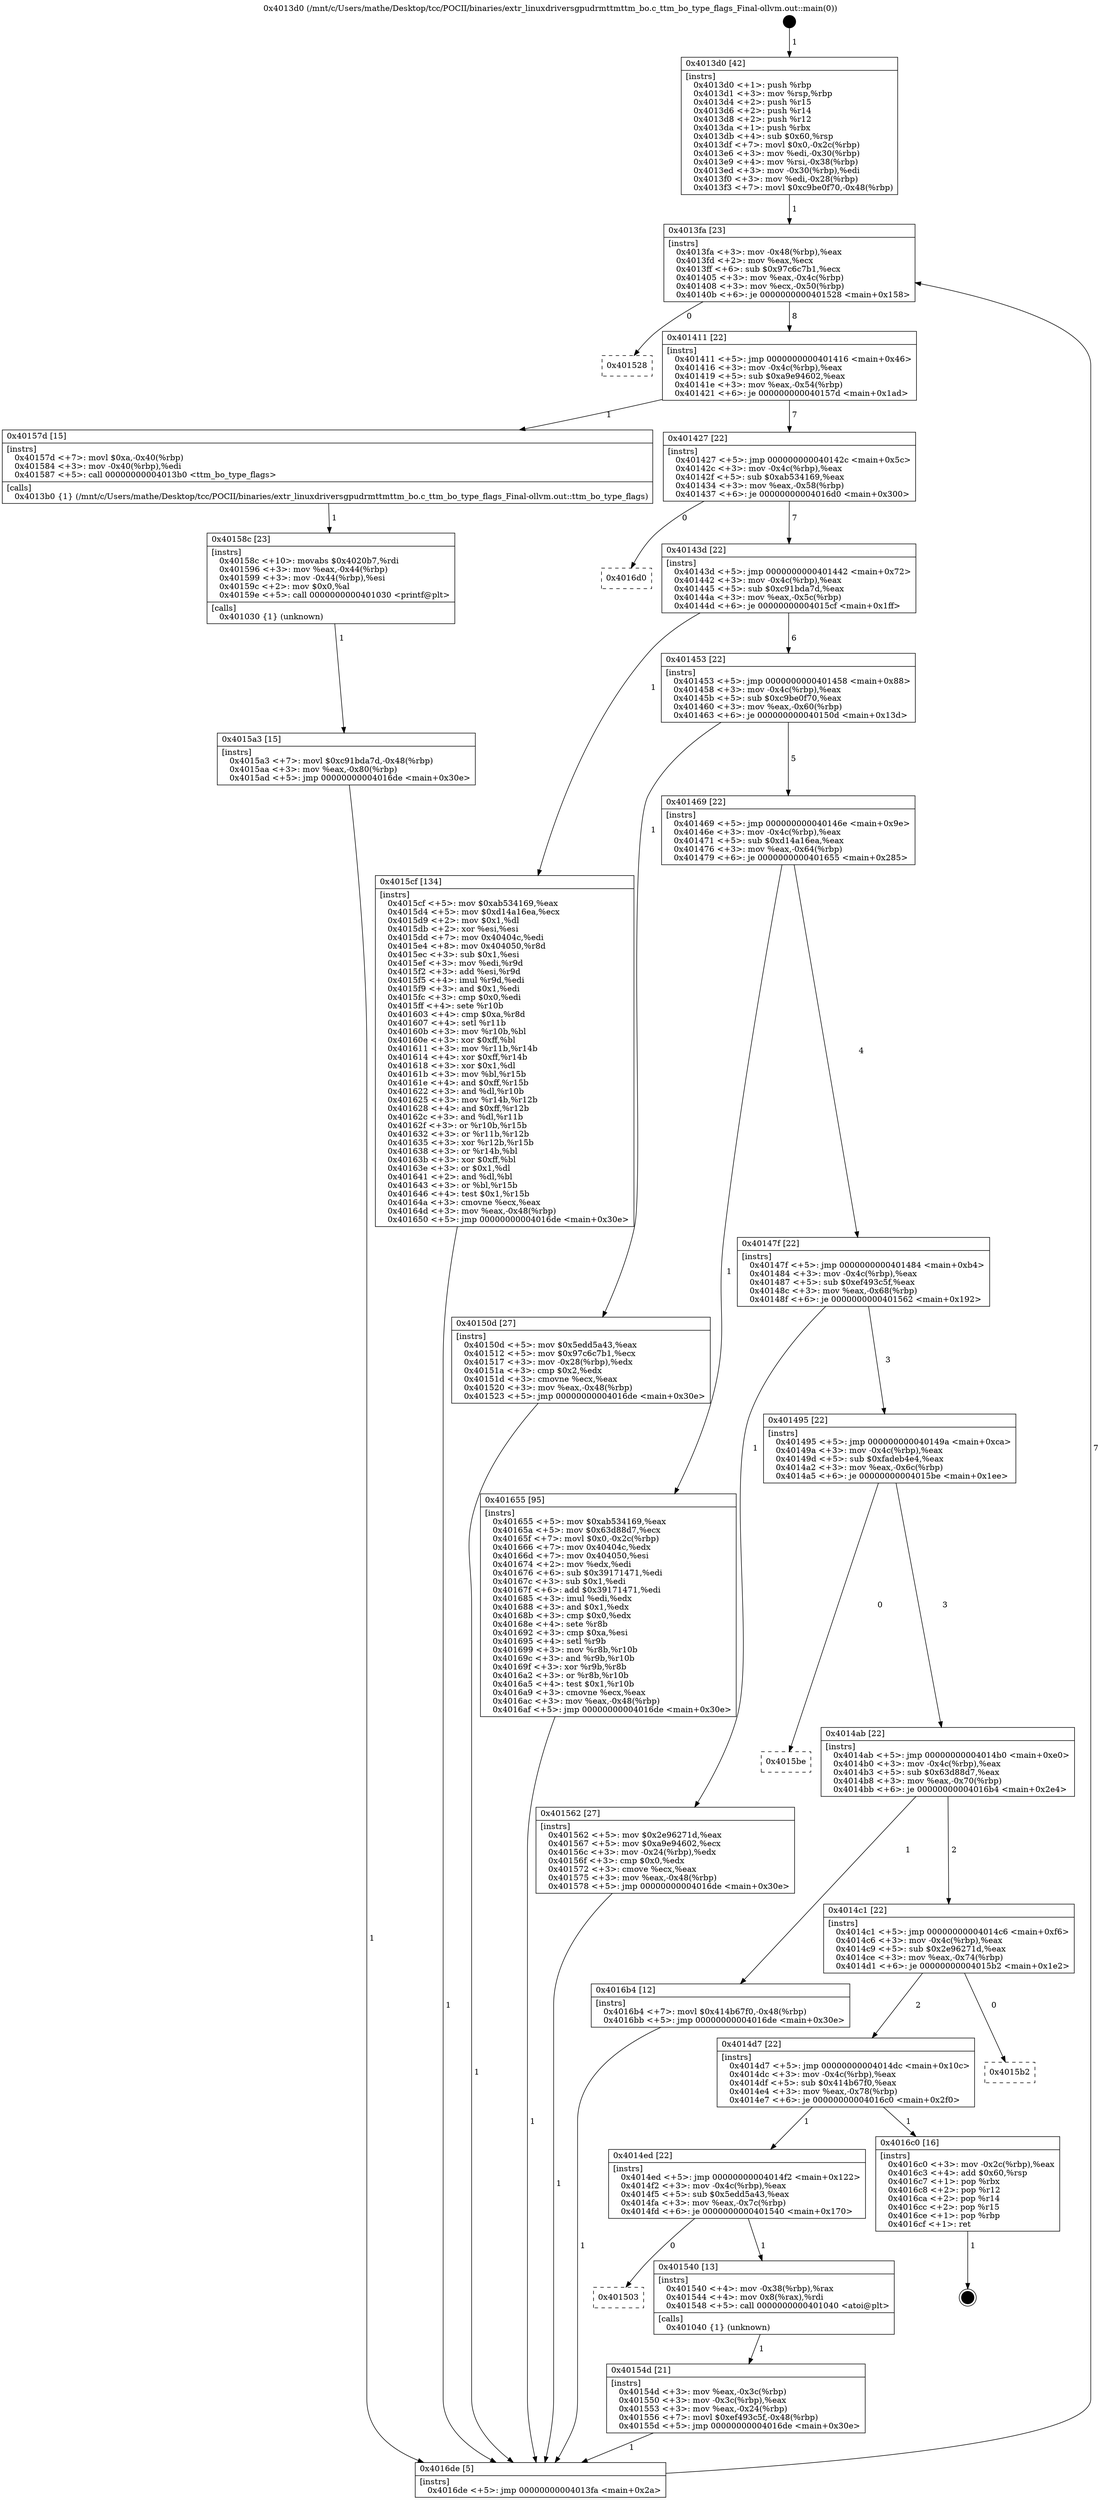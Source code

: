 digraph "0x4013d0" {
  label = "0x4013d0 (/mnt/c/Users/mathe/Desktop/tcc/POCII/binaries/extr_linuxdriversgpudrmttmttm_bo.c_ttm_bo_type_flags_Final-ollvm.out::main(0))"
  labelloc = "t"
  node[shape=record]

  Entry [label="",width=0.3,height=0.3,shape=circle,fillcolor=black,style=filled]
  "0x4013fa" [label="{
     0x4013fa [23]\l
     | [instrs]\l
     &nbsp;&nbsp;0x4013fa \<+3\>: mov -0x48(%rbp),%eax\l
     &nbsp;&nbsp;0x4013fd \<+2\>: mov %eax,%ecx\l
     &nbsp;&nbsp;0x4013ff \<+6\>: sub $0x97c6c7b1,%ecx\l
     &nbsp;&nbsp;0x401405 \<+3\>: mov %eax,-0x4c(%rbp)\l
     &nbsp;&nbsp;0x401408 \<+3\>: mov %ecx,-0x50(%rbp)\l
     &nbsp;&nbsp;0x40140b \<+6\>: je 0000000000401528 \<main+0x158\>\l
  }"]
  "0x401528" [label="{
     0x401528\l
  }", style=dashed]
  "0x401411" [label="{
     0x401411 [22]\l
     | [instrs]\l
     &nbsp;&nbsp;0x401411 \<+5\>: jmp 0000000000401416 \<main+0x46\>\l
     &nbsp;&nbsp;0x401416 \<+3\>: mov -0x4c(%rbp),%eax\l
     &nbsp;&nbsp;0x401419 \<+5\>: sub $0xa9e94602,%eax\l
     &nbsp;&nbsp;0x40141e \<+3\>: mov %eax,-0x54(%rbp)\l
     &nbsp;&nbsp;0x401421 \<+6\>: je 000000000040157d \<main+0x1ad\>\l
  }"]
  Exit [label="",width=0.3,height=0.3,shape=circle,fillcolor=black,style=filled,peripheries=2]
  "0x40157d" [label="{
     0x40157d [15]\l
     | [instrs]\l
     &nbsp;&nbsp;0x40157d \<+7\>: movl $0xa,-0x40(%rbp)\l
     &nbsp;&nbsp;0x401584 \<+3\>: mov -0x40(%rbp),%edi\l
     &nbsp;&nbsp;0x401587 \<+5\>: call 00000000004013b0 \<ttm_bo_type_flags\>\l
     | [calls]\l
     &nbsp;&nbsp;0x4013b0 \{1\} (/mnt/c/Users/mathe/Desktop/tcc/POCII/binaries/extr_linuxdriversgpudrmttmttm_bo.c_ttm_bo_type_flags_Final-ollvm.out::ttm_bo_type_flags)\l
  }"]
  "0x401427" [label="{
     0x401427 [22]\l
     | [instrs]\l
     &nbsp;&nbsp;0x401427 \<+5\>: jmp 000000000040142c \<main+0x5c\>\l
     &nbsp;&nbsp;0x40142c \<+3\>: mov -0x4c(%rbp),%eax\l
     &nbsp;&nbsp;0x40142f \<+5\>: sub $0xab534169,%eax\l
     &nbsp;&nbsp;0x401434 \<+3\>: mov %eax,-0x58(%rbp)\l
     &nbsp;&nbsp;0x401437 \<+6\>: je 00000000004016d0 \<main+0x300\>\l
  }"]
  "0x4015a3" [label="{
     0x4015a3 [15]\l
     | [instrs]\l
     &nbsp;&nbsp;0x4015a3 \<+7\>: movl $0xc91bda7d,-0x48(%rbp)\l
     &nbsp;&nbsp;0x4015aa \<+3\>: mov %eax,-0x80(%rbp)\l
     &nbsp;&nbsp;0x4015ad \<+5\>: jmp 00000000004016de \<main+0x30e\>\l
  }"]
  "0x4016d0" [label="{
     0x4016d0\l
  }", style=dashed]
  "0x40143d" [label="{
     0x40143d [22]\l
     | [instrs]\l
     &nbsp;&nbsp;0x40143d \<+5\>: jmp 0000000000401442 \<main+0x72\>\l
     &nbsp;&nbsp;0x401442 \<+3\>: mov -0x4c(%rbp),%eax\l
     &nbsp;&nbsp;0x401445 \<+5\>: sub $0xc91bda7d,%eax\l
     &nbsp;&nbsp;0x40144a \<+3\>: mov %eax,-0x5c(%rbp)\l
     &nbsp;&nbsp;0x40144d \<+6\>: je 00000000004015cf \<main+0x1ff\>\l
  }"]
  "0x40158c" [label="{
     0x40158c [23]\l
     | [instrs]\l
     &nbsp;&nbsp;0x40158c \<+10\>: movabs $0x4020b7,%rdi\l
     &nbsp;&nbsp;0x401596 \<+3\>: mov %eax,-0x44(%rbp)\l
     &nbsp;&nbsp;0x401599 \<+3\>: mov -0x44(%rbp),%esi\l
     &nbsp;&nbsp;0x40159c \<+2\>: mov $0x0,%al\l
     &nbsp;&nbsp;0x40159e \<+5\>: call 0000000000401030 \<printf@plt\>\l
     | [calls]\l
     &nbsp;&nbsp;0x401030 \{1\} (unknown)\l
  }"]
  "0x4015cf" [label="{
     0x4015cf [134]\l
     | [instrs]\l
     &nbsp;&nbsp;0x4015cf \<+5\>: mov $0xab534169,%eax\l
     &nbsp;&nbsp;0x4015d4 \<+5\>: mov $0xd14a16ea,%ecx\l
     &nbsp;&nbsp;0x4015d9 \<+2\>: mov $0x1,%dl\l
     &nbsp;&nbsp;0x4015db \<+2\>: xor %esi,%esi\l
     &nbsp;&nbsp;0x4015dd \<+7\>: mov 0x40404c,%edi\l
     &nbsp;&nbsp;0x4015e4 \<+8\>: mov 0x404050,%r8d\l
     &nbsp;&nbsp;0x4015ec \<+3\>: sub $0x1,%esi\l
     &nbsp;&nbsp;0x4015ef \<+3\>: mov %edi,%r9d\l
     &nbsp;&nbsp;0x4015f2 \<+3\>: add %esi,%r9d\l
     &nbsp;&nbsp;0x4015f5 \<+4\>: imul %r9d,%edi\l
     &nbsp;&nbsp;0x4015f9 \<+3\>: and $0x1,%edi\l
     &nbsp;&nbsp;0x4015fc \<+3\>: cmp $0x0,%edi\l
     &nbsp;&nbsp;0x4015ff \<+4\>: sete %r10b\l
     &nbsp;&nbsp;0x401603 \<+4\>: cmp $0xa,%r8d\l
     &nbsp;&nbsp;0x401607 \<+4\>: setl %r11b\l
     &nbsp;&nbsp;0x40160b \<+3\>: mov %r10b,%bl\l
     &nbsp;&nbsp;0x40160e \<+3\>: xor $0xff,%bl\l
     &nbsp;&nbsp;0x401611 \<+3\>: mov %r11b,%r14b\l
     &nbsp;&nbsp;0x401614 \<+4\>: xor $0xff,%r14b\l
     &nbsp;&nbsp;0x401618 \<+3\>: xor $0x1,%dl\l
     &nbsp;&nbsp;0x40161b \<+3\>: mov %bl,%r15b\l
     &nbsp;&nbsp;0x40161e \<+4\>: and $0xff,%r15b\l
     &nbsp;&nbsp;0x401622 \<+3\>: and %dl,%r10b\l
     &nbsp;&nbsp;0x401625 \<+3\>: mov %r14b,%r12b\l
     &nbsp;&nbsp;0x401628 \<+4\>: and $0xff,%r12b\l
     &nbsp;&nbsp;0x40162c \<+3\>: and %dl,%r11b\l
     &nbsp;&nbsp;0x40162f \<+3\>: or %r10b,%r15b\l
     &nbsp;&nbsp;0x401632 \<+3\>: or %r11b,%r12b\l
     &nbsp;&nbsp;0x401635 \<+3\>: xor %r12b,%r15b\l
     &nbsp;&nbsp;0x401638 \<+3\>: or %r14b,%bl\l
     &nbsp;&nbsp;0x40163b \<+3\>: xor $0xff,%bl\l
     &nbsp;&nbsp;0x40163e \<+3\>: or $0x1,%dl\l
     &nbsp;&nbsp;0x401641 \<+2\>: and %dl,%bl\l
     &nbsp;&nbsp;0x401643 \<+3\>: or %bl,%r15b\l
     &nbsp;&nbsp;0x401646 \<+4\>: test $0x1,%r15b\l
     &nbsp;&nbsp;0x40164a \<+3\>: cmovne %ecx,%eax\l
     &nbsp;&nbsp;0x40164d \<+3\>: mov %eax,-0x48(%rbp)\l
     &nbsp;&nbsp;0x401650 \<+5\>: jmp 00000000004016de \<main+0x30e\>\l
  }"]
  "0x401453" [label="{
     0x401453 [22]\l
     | [instrs]\l
     &nbsp;&nbsp;0x401453 \<+5\>: jmp 0000000000401458 \<main+0x88\>\l
     &nbsp;&nbsp;0x401458 \<+3\>: mov -0x4c(%rbp),%eax\l
     &nbsp;&nbsp;0x40145b \<+5\>: sub $0xc9be0f70,%eax\l
     &nbsp;&nbsp;0x401460 \<+3\>: mov %eax,-0x60(%rbp)\l
     &nbsp;&nbsp;0x401463 \<+6\>: je 000000000040150d \<main+0x13d\>\l
  }"]
  "0x40154d" [label="{
     0x40154d [21]\l
     | [instrs]\l
     &nbsp;&nbsp;0x40154d \<+3\>: mov %eax,-0x3c(%rbp)\l
     &nbsp;&nbsp;0x401550 \<+3\>: mov -0x3c(%rbp),%eax\l
     &nbsp;&nbsp;0x401553 \<+3\>: mov %eax,-0x24(%rbp)\l
     &nbsp;&nbsp;0x401556 \<+7\>: movl $0xef493c5f,-0x48(%rbp)\l
     &nbsp;&nbsp;0x40155d \<+5\>: jmp 00000000004016de \<main+0x30e\>\l
  }"]
  "0x40150d" [label="{
     0x40150d [27]\l
     | [instrs]\l
     &nbsp;&nbsp;0x40150d \<+5\>: mov $0x5edd5a43,%eax\l
     &nbsp;&nbsp;0x401512 \<+5\>: mov $0x97c6c7b1,%ecx\l
     &nbsp;&nbsp;0x401517 \<+3\>: mov -0x28(%rbp),%edx\l
     &nbsp;&nbsp;0x40151a \<+3\>: cmp $0x2,%edx\l
     &nbsp;&nbsp;0x40151d \<+3\>: cmovne %ecx,%eax\l
     &nbsp;&nbsp;0x401520 \<+3\>: mov %eax,-0x48(%rbp)\l
     &nbsp;&nbsp;0x401523 \<+5\>: jmp 00000000004016de \<main+0x30e\>\l
  }"]
  "0x401469" [label="{
     0x401469 [22]\l
     | [instrs]\l
     &nbsp;&nbsp;0x401469 \<+5\>: jmp 000000000040146e \<main+0x9e\>\l
     &nbsp;&nbsp;0x40146e \<+3\>: mov -0x4c(%rbp),%eax\l
     &nbsp;&nbsp;0x401471 \<+5\>: sub $0xd14a16ea,%eax\l
     &nbsp;&nbsp;0x401476 \<+3\>: mov %eax,-0x64(%rbp)\l
     &nbsp;&nbsp;0x401479 \<+6\>: je 0000000000401655 \<main+0x285\>\l
  }"]
  "0x4016de" [label="{
     0x4016de [5]\l
     | [instrs]\l
     &nbsp;&nbsp;0x4016de \<+5\>: jmp 00000000004013fa \<main+0x2a\>\l
  }"]
  "0x4013d0" [label="{
     0x4013d0 [42]\l
     | [instrs]\l
     &nbsp;&nbsp;0x4013d0 \<+1\>: push %rbp\l
     &nbsp;&nbsp;0x4013d1 \<+3\>: mov %rsp,%rbp\l
     &nbsp;&nbsp;0x4013d4 \<+2\>: push %r15\l
     &nbsp;&nbsp;0x4013d6 \<+2\>: push %r14\l
     &nbsp;&nbsp;0x4013d8 \<+2\>: push %r12\l
     &nbsp;&nbsp;0x4013da \<+1\>: push %rbx\l
     &nbsp;&nbsp;0x4013db \<+4\>: sub $0x60,%rsp\l
     &nbsp;&nbsp;0x4013df \<+7\>: movl $0x0,-0x2c(%rbp)\l
     &nbsp;&nbsp;0x4013e6 \<+3\>: mov %edi,-0x30(%rbp)\l
     &nbsp;&nbsp;0x4013e9 \<+4\>: mov %rsi,-0x38(%rbp)\l
     &nbsp;&nbsp;0x4013ed \<+3\>: mov -0x30(%rbp),%edi\l
     &nbsp;&nbsp;0x4013f0 \<+3\>: mov %edi,-0x28(%rbp)\l
     &nbsp;&nbsp;0x4013f3 \<+7\>: movl $0xc9be0f70,-0x48(%rbp)\l
  }"]
  "0x401503" [label="{
     0x401503\l
  }", style=dashed]
  "0x401655" [label="{
     0x401655 [95]\l
     | [instrs]\l
     &nbsp;&nbsp;0x401655 \<+5\>: mov $0xab534169,%eax\l
     &nbsp;&nbsp;0x40165a \<+5\>: mov $0x63d88d7,%ecx\l
     &nbsp;&nbsp;0x40165f \<+7\>: movl $0x0,-0x2c(%rbp)\l
     &nbsp;&nbsp;0x401666 \<+7\>: mov 0x40404c,%edx\l
     &nbsp;&nbsp;0x40166d \<+7\>: mov 0x404050,%esi\l
     &nbsp;&nbsp;0x401674 \<+2\>: mov %edx,%edi\l
     &nbsp;&nbsp;0x401676 \<+6\>: sub $0x39171471,%edi\l
     &nbsp;&nbsp;0x40167c \<+3\>: sub $0x1,%edi\l
     &nbsp;&nbsp;0x40167f \<+6\>: add $0x39171471,%edi\l
     &nbsp;&nbsp;0x401685 \<+3\>: imul %edi,%edx\l
     &nbsp;&nbsp;0x401688 \<+3\>: and $0x1,%edx\l
     &nbsp;&nbsp;0x40168b \<+3\>: cmp $0x0,%edx\l
     &nbsp;&nbsp;0x40168e \<+4\>: sete %r8b\l
     &nbsp;&nbsp;0x401692 \<+3\>: cmp $0xa,%esi\l
     &nbsp;&nbsp;0x401695 \<+4\>: setl %r9b\l
     &nbsp;&nbsp;0x401699 \<+3\>: mov %r8b,%r10b\l
     &nbsp;&nbsp;0x40169c \<+3\>: and %r9b,%r10b\l
     &nbsp;&nbsp;0x40169f \<+3\>: xor %r9b,%r8b\l
     &nbsp;&nbsp;0x4016a2 \<+3\>: or %r8b,%r10b\l
     &nbsp;&nbsp;0x4016a5 \<+4\>: test $0x1,%r10b\l
     &nbsp;&nbsp;0x4016a9 \<+3\>: cmovne %ecx,%eax\l
     &nbsp;&nbsp;0x4016ac \<+3\>: mov %eax,-0x48(%rbp)\l
     &nbsp;&nbsp;0x4016af \<+5\>: jmp 00000000004016de \<main+0x30e\>\l
  }"]
  "0x40147f" [label="{
     0x40147f [22]\l
     | [instrs]\l
     &nbsp;&nbsp;0x40147f \<+5\>: jmp 0000000000401484 \<main+0xb4\>\l
     &nbsp;&nbsp;0x401484 \<+3\>: mov -0x4c(%rbp),%eax\l
     &nbsp;&nbsp;0x401487 \<+5\>: sub $0xef493c5f,%eax\l
     &nbsp;&nbsp;0x40148c \<+3\>: mov %eax,-0x68(%rbp)\l
     &nbsp;&nbsp;0x40148f \<+6\>: je 0000000000401562 \<main+0x192\>\l
  }"]
  "0x401540" [label="{
     0x401540 [13]\l
     | [instrs]\l
     &nbsp;&nbsp;0x401540 \<+4\>: mov -0x38(%rbp),%rax\l
     &nbsp;&nbsp;0x401544 \<+4\>: mov 0x8(%rax),%rdi\l
     &nbsp;&nbsp;0x401548 \<+5\>: call 0000000000401040 \<atoi@plt\>\l
     | [calls]\l
     &nbsp;&nbsp;0x401040 \{1\} (unknown)\l
  }"]
  "0x401562" [label="{
     0x401562 [27]\l
     | [instrs]\l
     &nbsp;&nbsp;0x401562 \<+5\>: mov $0x2e96271d,%eax\l
     &nbsp;&nbsp;0x401567 \<+5\>: mov $0xa9e94602,%ecx\l
     &nbsp;&nbsp;0x40156c \<+3\>: mov -0x24(%rbp),%edx\l
     &nbsp;&nbsp;0x40156f \<+3\>: cmp $0x0,%edx\l
     &nbsp;&nbsp;0x401572 \<+3\>: cmove %ecx,%eax\l
     &nbsp;&nbsp;0x401575 \<+3\>: mov %eax,-0x48(%rbp)\l
     &nbsp;&nbsp;0x401578 \<+5\>: jmp 00000000004016de \<main+0x30e\>\l
  }"]
  "0x401495" [label="{
     0x401495 [22]\l
     | [instrs]\l
     &nbsp;&nbsp;0x401495 \<+5\>: jmp 000000000040149a \<main+0xca\>\l
     &nbsp;&nbsp;0x40149a \<+3\>: mov -0x4c(%rbp),%eax\l
     &nbsp;&nbsp;0x40149d \<+5\>: sub $0xfadeb4e4,%eax\l
     &nbsp;&nbsp;0x4014a2 \<+3\>: mov %eax,-0x6c(%rbp)\l
     &nbsp;&nbsp;0x4014a5 \<+6\>: je 00000000004015be \<main+0x1ee\>\l
  }"]
  "0x4014ed" [label="{
     0x4014ed [22]\l
     | [instrs]\l
     &nbsp;&nbsp;0x4014ed \<+5\>: jmp 00000000004014f2 \<main+0x122\>\l
     &nbsp;&nbsp;0x4014f2 \<+3\>: mov -0x4c(%rbp),%eax\l
     &nbsp;&nbsp;0x4014f5 \<+5\>: sub $0x5edd5a43,%eax\l
     &nbsp;&nbsp;0x4014fa \<+3\>: mov %eax,-0x7c(%rbp)\l
     &nbsp;&nbsp;0x4014fd \<+6\>: je 0000000000401540 \<main+0x170\>\l
  }"]
  "0x4015be" [label="{
     0x4015be\l
  }", style=dashed]
  "0x4014ab" [label="{
     0x4014ab [22]\l
     | [instrs]\l
     &nbsp;&nbsp;0x4014ab \<+5\>: jmp 00000000004014b0 \<main+0xe0\>\l
     &nbsp;&nbsp;0x4014b0 \<+3\>: mov -0x4c(%rbp),%eax\l
     &nbsp;&nbsp;0x4014b3 \<+5\>: sub $0x63d88d7,%eax\l
     &nbsp;&nbsp;0x4014b8 \<+3\>: mov %eax,-0x70(%rbp)\l
     &nbsp;&nbsp;0x4014bb \<+6\>: je 00000000004016b4 \<main+0x2e4\>\l
  }"]
  "0x4016c0" [label="{
     0x4016c0 [16]\l
     | [instrs]\l
     &nbsp;&nbsp;0x4016c0 \<+3\>: mov -0x2c(%rbp),%eax\l
     &nbsp;&nbsp;0x4016c3 \<+4\>: add $0x60,%rsp\l
     &nbsp;&nbsp;0x4016c7 \<+1\>: pop %rbx\l
     &nbsp;&nbsp;0x4016c8 \<+2\>: pop %r12\l
     &nbsp;&nbsp;0x4016ca \<+2\>: pop %r14\l
     &nbsp;&nbsp;0x4016cc \<+2\>: pop %r15\l
     &nbsp;&nbsp;0x4016ce \<+1\>: pop %rbp\l
     &nbsp;&nbsp;0x4016cf \<+1\>: ret\l
  }"]
  "0x4016b4" [label="{
     0x4016b4 [12]\l
     | [instrs]\l
     &nbsp;&nbsp;0x4016b4 \<+7\>: movl $0x414b67f0,-0x48(%rbp)\l
     &nbsp;&nbsp;0x4016bb \<+5\>: jmp 00000000004016de \<main+0x30e\>\l
  }"]
  "0x4014c1" [label="{
     0x4014c1 [22]\l
     | [instrs]\l
     &nbsp;&nbsp;0x4014c1 \<+5\>: jmp 00000000004014c6 \<main+0xf6\>\l
     &nbsp;&nbsp;0x4014c6 \<+3\>: mov -0x4c(%rbp),%eax\l
     &nbsp;&nbsp;0x4014c9 \<+5\>: sub $0x2e96271d,%eax\l
     &nbsp;&nbsp;0x4014ce \<+3\>: mov %eax,-0x74(%rbp)\l
     &nbsp;&nbsp;0x4014d1 \<+6\>: je 00000000004015b2 \<main+0x1e2\>\l
  }"]
  "0x4014d7" [label="{
     0x4014d7 [22]\l
     | [instrs]\l
     &nbsp;&nbsp;0x4014d7 \<+5\>: jmp 00000000004014dc \<main+0x10c\>\l
     &nbsp;&nbsp;0x4014dc \<+3\>: mov -0x4c(%rbp),%eax\l
     &nbsp;&nbsp;0x4014df \<+5\>: sub $0x414b67f0,%eax\l
     &nbsp;&nbsp;0x4014e4 \<+3\>: mov %eax,-0x78(%rbp)\l
     &nbsp;&nbsp;0x4014e7 \<+6\>: je 00000000004016c0 \<main+0x2f0\>\l
  }"]
  "0x4015b2" [label="{
     0x4015b2\l
  }", style=dashed]
  Entry -> "0x4013d0" [label=" 1"]
  "0x4013fa" -> "0x401528" [label=" 0"]
  "0x4013fa" -> "0x401411" [label=" 8"]
  "0x4016c0" -> Exit [label=" 1"]
  "0x401411" -> "0x40157d" [label=" 1"]
  "0x401411" -> "0x401427" [label=" 7"]
  "0x4016b4" -> "0x4016de" [label=" 1"]
  "0x401427" -> "0x4016d0" [label=" 0"]
  "0x401427" -> "0x40143d" [label=" 7"]
  "0x401655" -> "0x4016de" [label=" 1"]
  "0x40143d" -> "0x4015cf" [label=" 1"]
  "0x40143d" -> "0x401453" [label=" 6"]
  "0x4015cf" -> "0x4016de" [label=" 1"]
  "0x401453" -> "0x40150d" [label=" 1"]
  "0x401453" -> "0x401469" [label=" 5"]
  "0x40150d" -> "0x4016de" [label=" 1"]
  "0x4013d0" -> "0x4013fa" [label=" 1"]
  "0x4016de" -> "0x4013fa" [label=" 7"]
  "0x4015a3" -> "0x4016de" [label=" 1"]
  "0x401469" -> "0x401655" [label=" 1"]
  "0x401469" -> "0x40147f" [label=" 4"]
  "0x40158c" -> "0x4015a3" [label=" 1"]
  "0x40147f" -> "0x401562" [label=" 1"]
  "0x40147f" -> "0x401495" [label=" 3"]
  "0x40157d" -> "0x40158c" [label=" 1"]
  "0x401495" -> "0x4015be" [label=" 0"]
  "0x401495" -> "0x4014ab" [label=" 3"]
  "0x40154d" -> "0x4016de" [label=" 1"]
  "0x4014ab" -> "0x4016b4" [label=" 1"]
  "0x4014ab" -> "0x4014c1" [label=" 2"]
  "0x401540" -> "0x40154d" [label=" 1"]
  "0x4014c1" -> "0x4015b2" [label=" 0"]
  "0x4014c1" -> "0x4014d7" [label=" 2"]
  "0x4014ed" -> "0x401503" [label=" 0"]
  "0x4014d7" -> "0x4016c0" [label=" 1"]
  "0x4014d7" -> "0x4014ed" [label=" 1"]
  "0x401562" -> "0x4016de" [label=" 1"]
  "0x4014ed" -> "0x401540" [label=" 1"]
}
